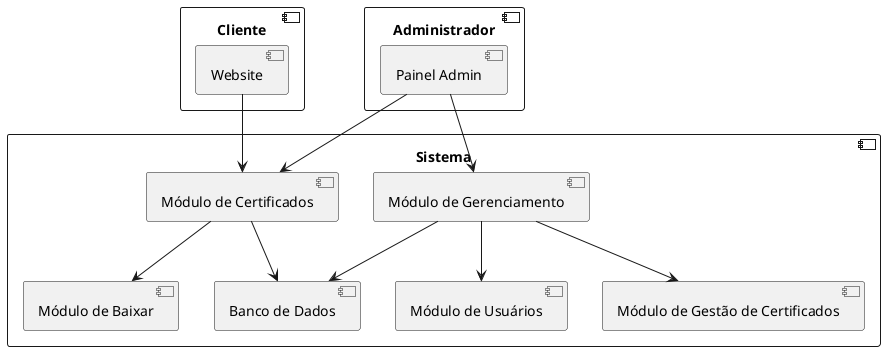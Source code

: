 @startuml
component Sistema {
  [Módulo de Certificados] --> [Módulo de Baixar]
  [Módulo de Certificados] --> [Banco de Dados]
  [Módulo de Gerenciamento] --> [Módulo de Usuários]
  [Módulo de Gerenciamento] --> [Banco de Dados]
  [Módulo de Gerenciamento] --> [Módulo de Gestão de Certificados]
}

component Cliente {
  [Website] --> [Módulo de Certificados]
}

component Administrador {
  [Painel Admin] --> [Módulo de Gerenciamento]
  [Painel Admin] --> [Módulo de Certificados]
}

@enduml
